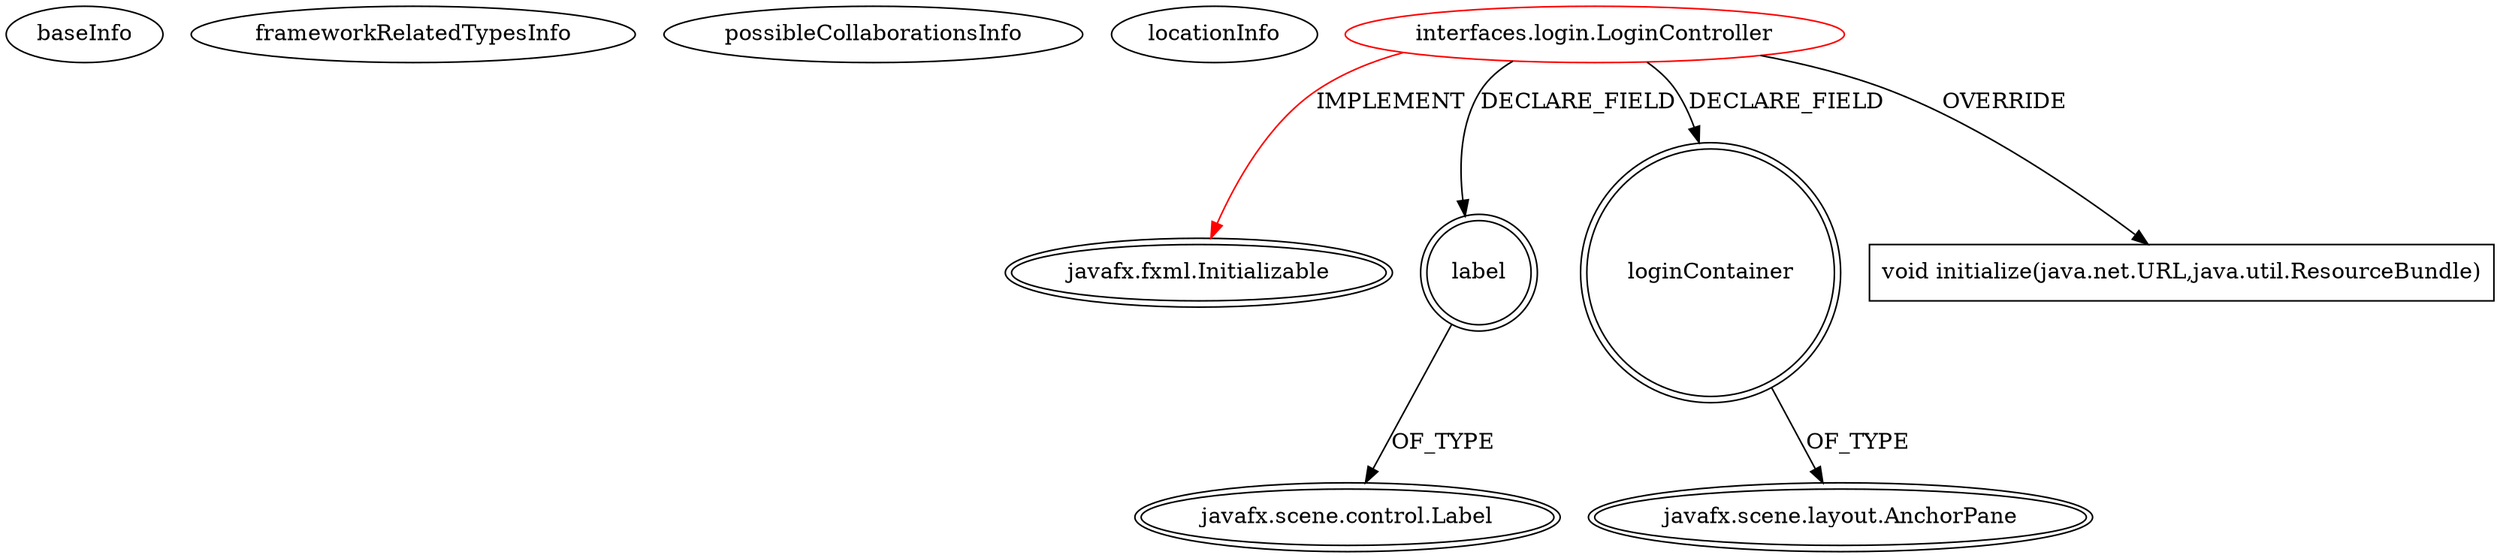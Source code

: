 digraph {
baseInfo[graphId=2272,category="extension_graph",isAnonymous=false,possibleRelation=false]
frameworkRelatedTypesInfo[0="javafx.fxml.Initializable"]
possibleCollaborationsInfo[]
locationInfo[projectName="chathurawidanage-oosd_hotel",filePath="/chathurawidanage-oosd_hotel/oosd_hotel-master/HotelManagment/src/interfaces/login/LoginController.java",contextSignature="LoginController",graphId="2272"]
0[label="interfaces.login.LoginController",vertexType="ROOT_CLIENT_CLASS_DECLARATION",isFrameworkType=false,color=red]
1[label="javafx.fxml.Initializable",vertexType="FRAMEWORK_INTERFACE_TYPE",isFrameworkType=true,peripheries=2]
2[label="label",vertexType="FIELD_DECLARATION",isFrameworkType=true,peripheries=2,shape=circle]
3[label="javafx.scene.control.Label",vertexType="FRAMEWORK_CLASS_TYPE",isFrameworkType=true,peripheries=2]
4[label="loginContainer",vertexType="FIELD_DECLARATION",isFrameworkType=true,peripheries=2,shape=circle]
5[label="javafx.scene.layout.AnchorPane",vertexType="FRAMEWORK_CLASS_TYPE",isFrameworkType=true,peripheries=2]
6[label="void initialize(java.net.URL,java.util.ResourceBundle)",vertexType="OVERRIDING_METHOD_DECLARATION",isFrameworkType=false,shape=box]
0->1[label="IMPLEMENT",color=red]
0->2[label="DECLARE_FIELD"]
2->3[label="OF_TYPE"]
0->4[label="DECLARE_FIELD"]
4->5[label="OF_TYPE"]
0->6[label="OVERRIDE"]
}
